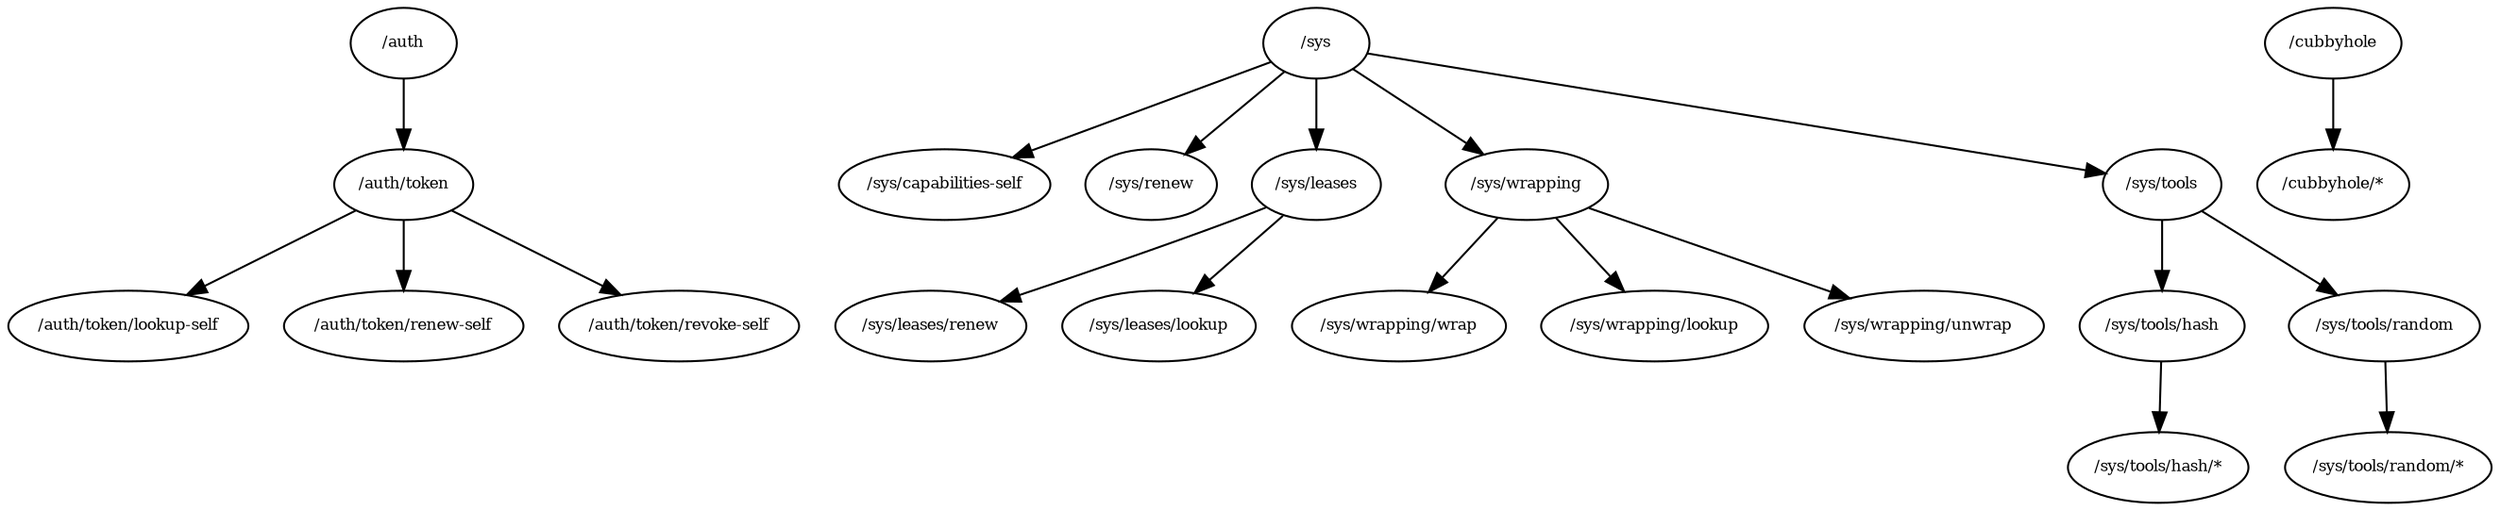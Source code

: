digraph RGL__DirectedAdjacencyGraph {
    "/auth" [
        fontsize = 8,
        label = "/auth"
    ]

    "/auth/token" [
        fontsize = 8,
        label = "/auth/token"
    ]

    "/auth/token/lookup-self" [
        fontsize = 8,
        label = "/auth/token/lookup-self"
    ]

    "/auth/token/renew-self" [
        fontsize = 8,
        label = "/auth/token/renew-self"
    ]

    "/auth/token/revoke-self" [
        fontsize = 8,
        label = "/auth/token/revoke-self"
    ]

    "/sys" [
        fontsize = 8,
        label = "/sys"
    ]

    "/sys/capabilities-self" [
        fontsize = 8,
        label = "/sys/capabilities-self"
    ]

    "/sys/renew" [
        fontsize = 8,
        label = "/sys/renew"
    ]

    "/sys/leases" [
        fontsize = 8,
        label = "/sys/leases"
    ]

    "/sys/leases/renew" [
        fontsize = 8,
        label = "/sys/leases/renew"
    ]

    "/sys/leases/lookup" [
        fontsize = 8,
        label = "/sys/leases/lookup"
    ]

    "/cubbyhole" [
        fontsize = 8,
        label = "/cubbyhole"
    ]

    "/cubbyhole/*" [
        fontsize = 8,
        label = "/cubbyhole/*"
    ]

    "/sys/wrapping" [
        fontsize = 8,
        label = "/sys/wrapping"
    ]

    "/sys/wrapping/wrap" [
        fontsize = 8,
        label = "/sys/wrapping/wrap"
    ]

    "/sys/wrapping/lookup" [
        fontsize = 8,
        label = "/sys/wrapping/lookup"
    ]

    "/sys/wrapping/unwrap" [
        fontsize = 8,
        label = "/sys/wrapping/unwrap"
    ]

    "/sys/tools" [
        fontsize = 8,
        label = "/sys/tools"
    ]

    "/sys/tools/hash" [
        fontsize = 8,
        label = "/sys/tools/hash"
    ]

    "/sys/tools/hash/*" [
        fontsize = 8,
        label = "/sys/tools/hash/*"
    ]

    "/sys/tools/random" [
        fontsize = 8,
        label = "/sys/tools/random"
    ]

    "/sys/tools/random/*" [
        fontsize = 8,
        label = "/sys/tools/random/*"
    ]

    "/auth" -> "/auth/token" [
        fontsize = 8
    ]

    "/auth/token" -> "/auth/token/lookup-self" [
        fontsize = 8
    ]

    "/auth/token" -> "/auth/token/renew-self" [
        fontsize = 8
    ]

    "/auth/token" -> "/auth/token/revoke-self" [
        fontsize = 8
    ]

    "/sys" -> "/sys/capabilities-self" [
        fontsize = 8
    ]

    "/sys" -> "/sys/renew" [
        fontsize = 8
    ]

    "/sys" -> "/sys/leases" [
        fontsize = 8
    ]

    "/sys" -> "/sys/wrapping" [
        fontsize = 8
    ]

    "/sys" -> "/sys/tools" [
        fontsize = 8
    ]

    "/sys/leases" -> "/sys/leases/renew" [
        fontsize = 8
    ]

    "/sys/leases" -> "/sys/leases/lookup" [
        fontsize = 8
    ]

    "/cubbyhole" -> "/cubbyhole/*" [
        fontsize = 8
    ]

    "/sys/wrapping" -> "/sys/wrapping/wrap" [
        fontsize = 8
    ]

    "/sys/wrapping" -> "/sys/wrapping/lookup" [
        fontsize = 8
    ]

    "/sys/wrapping" -> "/sys/wrapping/unwrap" [
        fontsize = 8
    ]

    "/sys/tools" -> "/sys/tools/hash" [
        fontsize = 8
    ]

    "/sys/tools" -> "/sys/tools/random" [
        fontsize = 8
    ]

    "/sys/tools/hash" -> "/sys/tools/hash/*" [
        fontsize = 8
    ]

    "/sys/tools/random" -> "/sys/tools/random/*" [
        fontsize = 8
    ]
}
